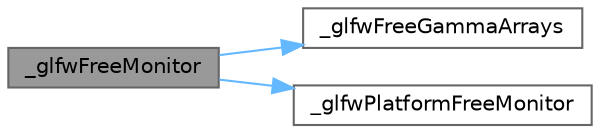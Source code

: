digraph "_glfwFreeMonitor"
{
 // LATEX_PDF_SIZE
  bgcolor="transparent";
  edge [fontname=Helvetica,fontsize=10,labelfontname=Helvetica,labelfontsize=10];
  node [fontname=Helvetica,fontsize=10,shape=box,height=0.2,width=0.4];
  rankdir="LR";
  Node1 [id="Node000001",label="_glfwFreeMonitor",height=0.2,width=0.4,color="gray40", fillcolor="grey60", style="filled", fontcolor="black",tooltip=" "];
  Node1 -> Node2 [id="edge3_Node000001_Node000002",color="steelblue1",style="solid",tooltip=" "];
  Node2 [id="Node000002",label="_glfwFreeGammaArrays",height=0.2,width=0.4,color="grey40", fillcolor="white", style="filled",URL="$_classes_2lib_2external_2glfw_2src_2monitor_8c.html#a9ec7f45d75c8b6435f49b22b86672806",tooltip=" "];
  Node1 -> Node3 [id="edge4_Node000001_Node000003",color="steelblue1",style="solid",tooltip=" "];
  Node3 [id="Node000003",label="_glfwPlatformFreeMonitor",height=0.2,width=0.4,color="grey40", fillcolor="white", style="filled",URL="$_classes_2lib_2raylib_2src_2external_2glfw_2src_2cocoa__monitor_8m.html#a0dcf01b53eb877c4e823ba63fe8ecbca",tooltip=" "];
}
